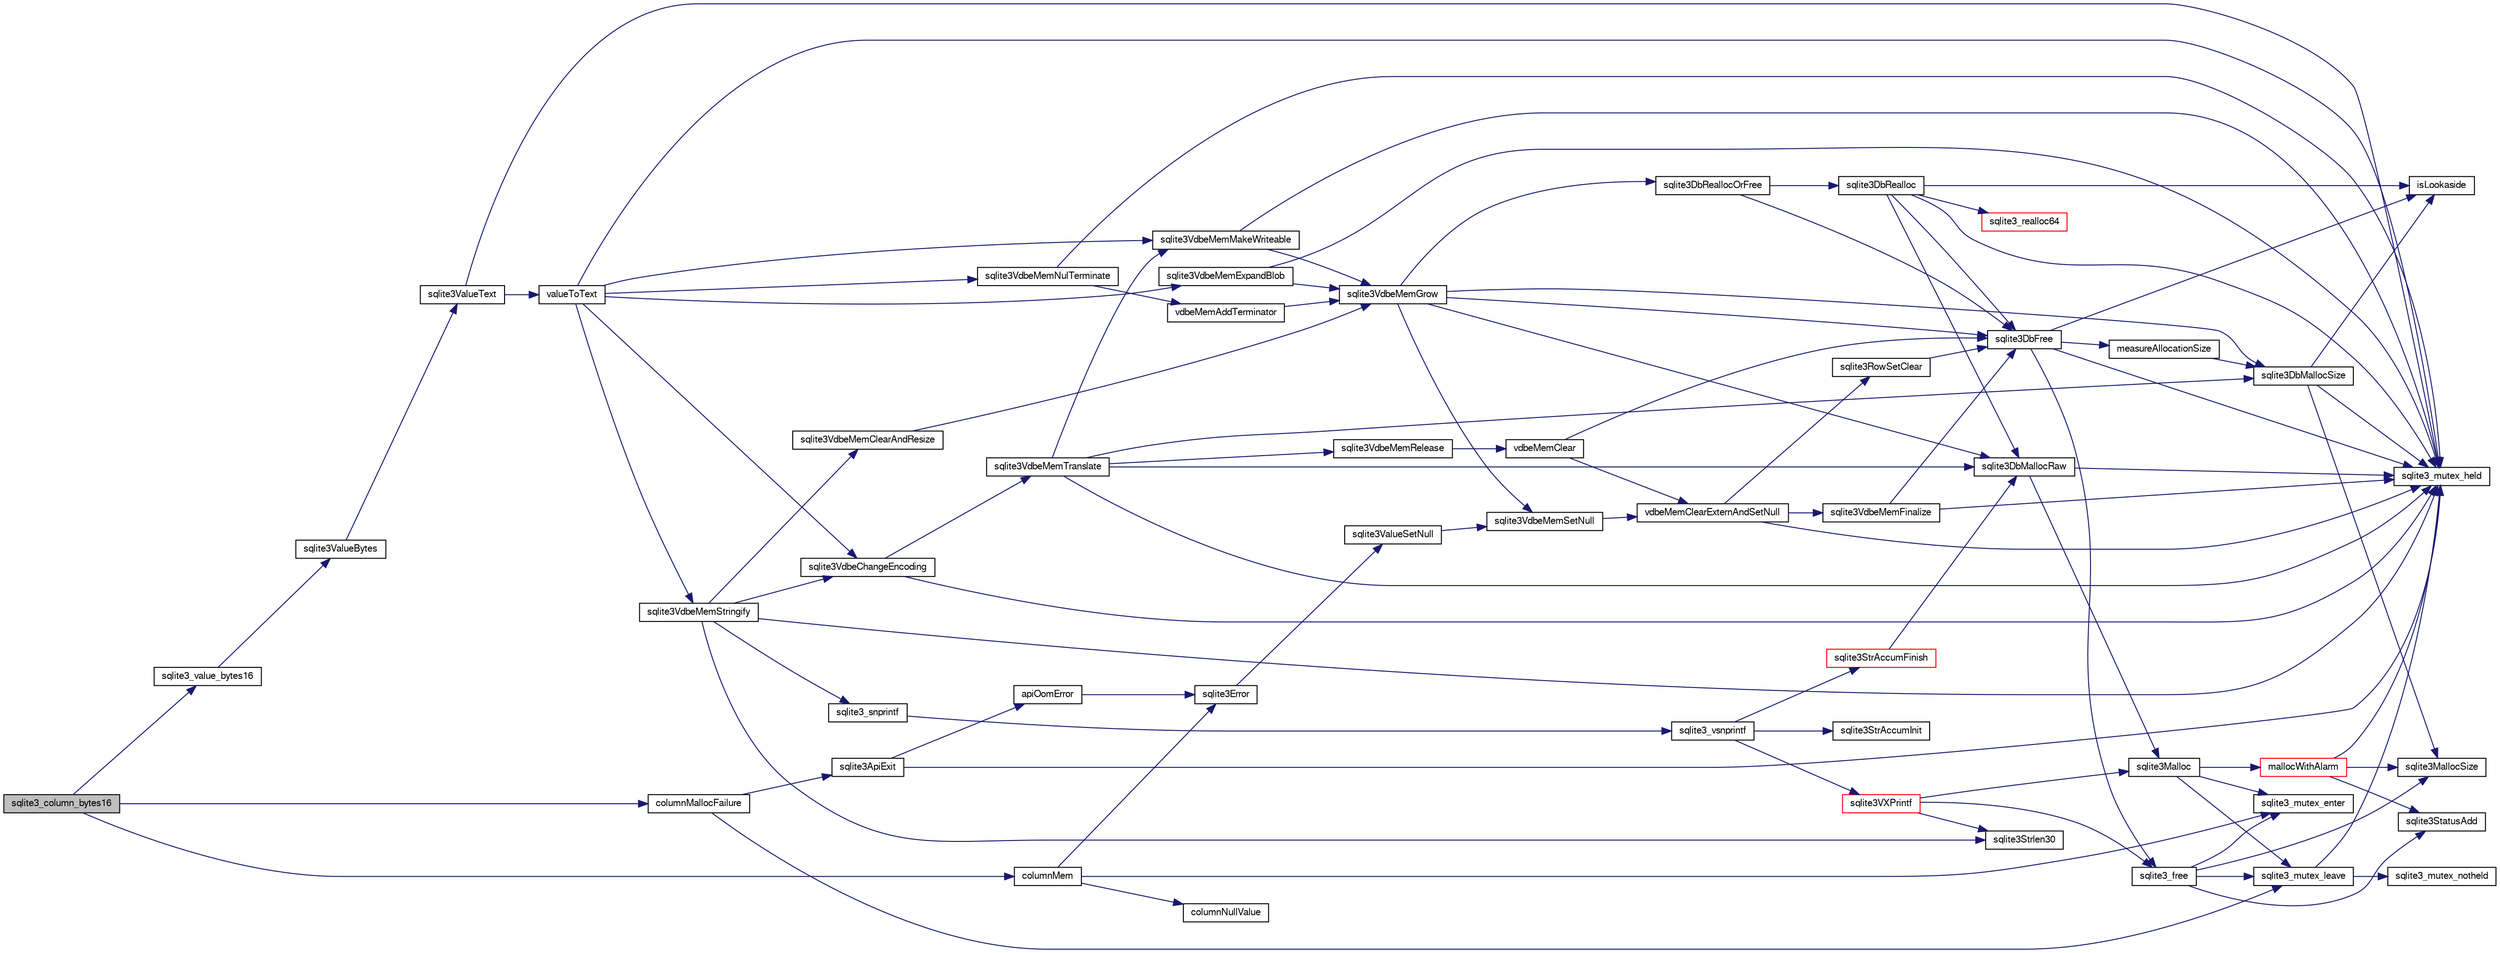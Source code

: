 digraph "sqlite3_column_bytes16"
{
  edge [fontname="FreeSans",fontsize="10",labelfontname="FreeSans",labelfontsize="10"];
  node [fontname="FreeSans",fontsize="10",shape=record];
  rankdir="LR";
  Node317668 [label="sqlite3_column_bytes16",height=0.2,width=0.4,color="black", fillcolor="grey75", style="filled", fontcolor="black"];
  Node317668 -> Node317669 [color="midnightblue",fontsize="10",style="solid",fontname="FreeSans"];
  Node317669 [label="sqlite3_value_bytes16",height=0.2,width=0.4,color="black", fillcolor="white", style="filled",URL="$sqlite3_8c.html#a71c25f7d8ae1cedf94aa4b09d9ff6de2"];
  Node317669 -> Node317670 [color="midnightblue",fontsize="10",style="solid",fontname="FreeSans"];
  Node317670 [label="sqlite3ValueBytes",height=0.2,width=0.4,color="black", fillcolor="white", style="filled",URL="$sqlite3_8c.html#a2eac906bf499092dbbbfbb47ae75ad06"];
  Node317670 -> Node317671 [color="midnightblue",fontsize="10",style="solid",fontname="FreeSans"];
  Node317671 [label="sqlite3ValueText",height=0.2,width=0.4,color="black", fillcolor="white", style="filled",URL="$sqlite3_8c.html#ad567a94e52d1adf81f4857fdba00a59b"];
  Node317671 -> Node317672 [color="midnightblue",fontsize="10",style="solid",fontname="FreeSans"];
  Node317672 [label="sqlite3_mutex_held",height=0.2,width=0.4,color="black", fillcolor="white", style="filled",URL="$sqlite3_8c.html#acf77da68932b6bc163c5e68547ecc3e7"];
  Node317671 -> Node317673 [color="midnightblue",fontsize="10",style="solid",fontname="FreeSans"];
  Node317673 [label="valueToText",height=0.2,width=0.4,color="black", fillcolor="white", style="filled",URL="$sqlite3_8c.html#abded1c4848e5c5901949c02af499044c"];
  Node317673 -> Node317672 [color="midnightblue",fontsize="10",style="solid",fontname="FreeSans"];
  Node317673 -> Node317674 [color="midnightblue",fontsize="10",style="solid",fontname="FreeSans"];
  Node317674 [label="sqlite3VdbeMemExpandBlob",height=0.2,width=0.4,color="black", fillcolor="white", style="filled",URL="$sqlite3_8c.html#afa1d06c05f058623f190c05aac4a5c7c"];
  Node317674 -> Node317672 [color="midnightblue",fontsize="10",style="solid",fontname="FreeSans"];
  Node317674 -> Node317675 [color="midnightblue",fontsize="10",style="solid",fontname="FreeSans"];
  Node317675 [label="sqlite3VdbeMemGrow",height=0.2,width=0.4,color="black", fillcolor="white", style="filled",URL="$sqlite3_8c.html#aba753c9690ae0ba31b5100945cf29447"];
  Node317675 -> Node317676 [color="midnightblue",fontsize="10",style="solid",fontname="FreeSans"];
  Node317676 [label="sqlite3DbMallocSize",height=0.2,width=0.4,color="black", fillcolor="white", style="filled",URL="$sqlite3_8c.html#aa397e5a8a03495203a0767abf0a71f86"];
  Node317676 -> Node317677 [color="midnightblue",fontsize="10",style="solid",fontname="FreeSans"];
  Node317677 [label="sqlite3MallocSize",height=0.2,width=0.4,color="black", fillcolor="white", style="filled",URL="$sqlite3_8c.html#acf5d2a5f35270bafb050bd2def576955"];
  Node317676 -> Node317672 [color="midnightblue",fontsize="10",style="solid",fontname="FreeSans"];
  Node317676 -> Node317678 [color="midnightblue",fontsize="10",style="solid",fontname="FreeSans"];
  Node317678 [label="isLookaside",height=0.2,width=0.4,color="black", fillcolor="white", style="filled",URL="$sqlite3_8c.html#a770fa05ff9717b75e16f4d968a77b897"];
  Node317675 -> Node317679 [color="midnightblue",fontsize="10",style="solid",fontname="FreeSans"];
  Node317679 [label="sqlite3DbReallocOrFree",height=0.2,width=0.4,color="black", fillcolor="white", style="filled",URL="$sqlite3_8c.html#a532a9fd62eeb46b61885a0fff075231c"];
  Node317679 -> Node317680 [color="midnightblue",fontsize="10",style="solid",fontname="FreeSans"];
  Node317680 [label="sqlite3DbRealloc",height=0.2,width=0.4,color="black", fillcolor="white", style="filled",URL="$sqlite3_8c.html#ae028f4902a9d29bcaf310ff289ee87dc"];
  Node317680 -> Node317672 [color="midnightblue",fontsize="10",style="solid",fontname="FreeSans"];
  Node317680 -> Node317681 [color="midnightblue",fontsize="10",style="solid",fontname="FreeSans"];
  Node317681 [label="sqlite3DbMallocRaw",height=0.2,width=0.4,color="black", fillcolor="white", style="filled",URL="$sqlite3_8c.html#abbe8be0cf7175e11ddc3e2218fad924e"];
  Node317681 -> Node317672 [color="midnightblue",fontsize="10",style="solid",fontname="FreeSans"];
  Node317681 -> Node317682 [color="midnightblue",fontsize="10",style="solid",fontname="FreeSans"];
  Node317682 [label="sqlite3Malloc",height=0.2,width=0.4,color="black", fillcolor="white", style="filled",URL="$sqlite3_8c.html#a361a2eaa846b1885f123abe46f5d8b2b"];
  Node317682 -> Node317683 [color="midnightblue",fontsize="10",style="solid",fontname="FreeSans"];
  Node317683 [label="sqlite3_mutex_enter",height=0.2,width=0.4,color="black", fillcolor="white", style="filled",URL="$sqlite3_8c.html#a1c12cde690bd89f104de5cbad12a6bf5"];
  Node317682 -> Node317684 [color="midnightblue",fontsize="10",style="solid",fontname="FreeSans"];
  Node317684 [label="mallocWithAlarm",height=0.2,width=0.4,color="red", fillcolor="white", style="filled",URL="$sqlite3_8c.html#ab070d5cf8e48ec8a6a43cf025d48598b"];
  Node317684 -> Node317672 [color="midnightblue",fontsize="10",style="solid",fontname="FreeSans"];
  Node317684 -> Node317677 [color="midnightblue",fontsize="10",style="solid",fontname="FreeSans"];
  Node317684 -> Node317690 [color="midnightblue",fontsize="10",style="solid",fontname="FreeSans"];
  Node317690 [label="sqlite3StatusAdd",height=0.2,width=0.4,color="black", fillcolor="white", style="filled",URL="$sqlite3_8c.html#afa029f93586aeab4cc85360905dae9cd"];
  Node317682 -> Node317688 [color="midnightblue",fontsize="10",style="solid",fontname="FreeSans"];
  Node317688 [label="sqlite3_mutex_leave",height=0.2,width=0.4,color="black", fillcolor="white", style="filled",URL="$sqlite3_8c.html#a5838d235601dbd3c1fa993555c6bcc93"];
  Node317688 -> Node317672 [color="midnightblue",fontsize="10",style="solid",fontname="FreeSans"];
  Node317688 -> Node317689 [color="midnightblue",fontsize="10",style="solid",fontname="FreeSans"];
  Node317689 [label="sqlite3_mutex_notheld",height=0.2,width=0.4,color="black", fillcolor="white", style="filled",URL="$sqlite3_8c.html#a83967c837c1c000d3b5adcfaa688f5dc"];
  Node317680 -> Node317678 [color="midnightblue",fontsize="10",style="solid",fontname="FreeSans"];
  Node317680 -> Node317691 [color="midnightblue",fontsize="10",style="solid",fontname="FreeSans"];
  Node317691 [label="sqlite3DbFree",height=0.2,width=0.4,color="black", fillcolor="white", style="filled",URL="$sqlite3_8c.html#ac70ab821a6607b4a1b909582dc37a069"];
  Node317691 -> Node317672 [color="midnightblue",fontsize="10",style="solid",fontname="FreeSans"];
  Node317691 -> Node317692 [color="midnightblue",fontsize="10",style="solid",fontname="FreeSans"];
  Node317692 [label="measureAllocationSize",height=0.2,width=0.4,color="black", fillcolor="white", style="filled",URL="$sqlite3_8c.html#a45731e644a22fdb756e2b6337224217a"];
  Node317692 -> Node317676 [color="midnightblue",fontsize="10",style="solid",fontname="FreeSans"];
  Node317691 -> Node317678 [color="midnightblue",fontsize="10",style="solid",fontname="FreeSans"];
  Node317691 -> Node317693 [color="midnightblue",fontsize="10",style="solid",fontname="FreeSans"];
  Node317693 [label="sqlite3_free",height=0.2,width=0.4,color="black", fillcolor="white", style="filled",URL="$sqlite3_8c.html#a6552349e36a8a691af5487999ab09519"];
  Node317693 -> Node317683 [color="midnightblue",fontsize="10",style="solid",fontname="FreeSans"];
  Node317693 -> Node317690 [color="midnightblue",fontsize="10",style="solid",fontname="FreeSans"];
  Node317693 -> Node317677 [color="midnightblue",fontsize="10",style="solid",fontname="FreeSans"];
  Node317693 -> Node317688 [color="midnightblue",fontsize="10",style="solid",fontname="FreeSans"];
  Node317680 -> Node317694 [color="midnightblue",fontsize="10",style="solid",fontname="FreeSans"];
  Node317694 [label="sqlite3_realloc64",height=0.2,width=0.4,color="red", fillcolor="white", style="filled",URL="$sqlite3_8c.html#a3765a714077ee547e811034236dc9ecd"];
  Node317679 -> Node317691 [color="midnightblue",fontsize="10",style="solid",fontname="FreeSans"];
  Node317675 -> Node317691 [color="midnightblue",fontsize="10",style="solid",fontname="FreeSans"];
  Node317675 -> Node317681 [color="midnightblue",fontsize="10",style="solid",fontname="FreeSans"];
  Node317675 -> Node317791 [color="midnightblue",fontsize="10",style="solid",fontname="FreeSans"];
  Node317791 [label="sqlite3VdbeMemSetNull",height=0.2,width=0.4,color="black", fillcolor="white", style="filled",URL="$sqlite3_8c.html#ae01092c23aebaf8a3ebdf3954609b410"];
  Node317791 -> Node317792 [color="midnightblue",fontsize="10",style="solid",fontname="FreeSans"];
  Node317792 [label="vdbeMemClearExternAndSetNull",height=0.2,width=0.4,color="black", fillcolor="white", style="filled",URL="$sqlite3_8c.html#a29c41a360fb0e86b817777daf061230c"];
  Node317792 -> Node317672 [color="midnightblue",fontsize="10",style="solid",fontname="FreeSans"];
  Node317792 -> Node317793 [color="midnightblue",fontsize="10",style="solid",fontname="FreeSans"];
  Node317793 [label="sqlite3VdbeMemFinalize",height=0.2,width=0.4,color="black", fillcolor="white", style="filled",URL="$sqlite3_8c.html#a2568220f48ddef81b1c43e401042d9d2"];
  Node317793 -> Node317672 [color="midnightblue",fontsize="10",style="solid",fontname="FreeSans"];
  Node317793 -> Node317691 [color="midnightblue",fontsize="10",style="solid",fontname="FreeSans"];
  Node317792 -> Node317794 [color="midnightblue",fontsize="10",style="solid",fontname="FreeSans"];
  Node317794 [label="sqlite3RowSetClear",height=0.2,width=0.4,color="black", fillcolor="white", style="filled",URL="$sqlite3_8c.html#ae153de0cd969511a607e26deeca80342"];
  Node317794 -> Node317691 [color="midnightblue",fontsize="10",style="solid",fontname="FreeSans"];
  Node317673 -> Node317947 [color="midnightblue",fontsize="10",style="solid",fontname="FreeSans"];
  Node317947 [label="sqlite3VdbeChangeEncoding",height=0.2,width=0.4,color="black", fillcolor="white", style="filled",URL="$sqlite3_8c.html#aa7cf8e488bf8cf9ec18528f52a40de31"];
  Node317947 -> Node317672 [color="midnightblue",fontsize="10",style="solid",fontname="FreeSans"];
  Node317947 -> Node317948 [color="midnightblue",fontsize="10",style="solid",fontname="FreeSans"];
  Node317948 [label="sqlite3VdbeMemTranslate",height=0.2,width=0.4,color="black", fillcolor="white", style="filled",URL="$sqlite3_8c.html#adc5f07459f00d96ec7591be255d029f5"];
  Node317948 -> Node317672 [color="midnightblue",fontsize="10",style="solid",fontname="FreeSans"];
  Node317948 -> Node317799 [color="midnightblue",fontsize="10",style="solid",fontname="FreeSans"];
  Node317799 [label="sqlite3VdbeMemMakeWriteable",height=0.2,width=0.4,color="black", fillcolor="white", style="filled",URL="$sqlite3_8c.html#afabdd8032205a36c69ad191c6bbb6a34"];
  Node317799 -> Node317672 [color="midnightblue",fontsize="10",style="solid",fontname="FreeSans"];
  Node317799 -> Node317675 [color="midnightblue",fontsize="10",style="solid",fontname="FreeSans"];
  Node317948 -> Node317681 [color="midnightblue",fontsize="10",style="solid",fontname="FreeSans"];
  Node317948 -> Node317796 [color="midnightblue",fontsize="10",style="solid",fontname="FreeSans"];
  Node317796 [label="sqlite3VdbeMemRelease",height=0.2,width=0.4,color="black", fillcolor="white", style="filled",URL="$sqlite3_8c.html#a90606361dbeba88159fd6ff03fcc10cc"];
  Node317796 -> Node317797 [color="midnightblue",fontsize="10",style="solid",fontname="FreeSans"];
  Node317797 [label="vdbeMemClear",height=0.2,width=0.4,color="black", fillcolor="white", style="filled",URL="$sqlite3_8c.html#a489eef6e55ad0dadf67578726b935d12"];
  Node317797 -> Node317792 [color="midnightblue",fontsize="10",style="solid",fontname="FreeSans"];
  Node317797 -> Node317691 [color="midnightblue",fontsize="10",style="solid",fontname="FreeSans"];
  Node317948 -> Node317676 [color="midnightblue",fontsize="10",style="solid",fontname="FreeSans"];
  Node317673 -> Node317799 [color="midnightblue",fontsize="10",style="solid",fontname="FreeSans"];
  Node317673 -> Node317949 [color="midnightblue",fontsize="10",style="solid",fontname="FreeSans"];
  Node317949 [label="sqlite3VdbeMemNulTerminate",height=0.2,width=0.4,color="black", fillcolor="white", style="filled",URL="$sqlite3_8c.html#ad72ffa8a87fad7797ceeca0682df6aa3"];
  Node317949 -> Node317672 [color="midnightblue",fontsize="10",style="solid",fontname="FreeSans"];
  Node317949 -> Node317950 [color="midnightblue",fontsize="10",style="solid",fontname="FreeSans"];
  Node317950 [label="vdbeMemAddTerminator",height=0.2,width=0.4,color="black", fillcolor="white", style="filled",URL="$sqlite3_8c.html#a01c7c7c70bf090b2882bce28aa35c4c9"];
  Node317950 -> Node317675 [color="midnightblue",fontsize="10",style="solid",fontname="FreeSans"];
  Node317673 -> Node317951 [color="midnightblue",fontsize="10",style="solid",fontname="FreeSans"];
  Node317951 [label="sqlite3VdbeMemStringify",height=0.2,width=0.4,color="black", fillcolor="white", style="filled",URL="$sqlite3_8c.html#aaf8a4e6bd1059297d279570e30b7680a"];
  Node317951 -> Node317672 [color="midnightblue",fontsize="10",style="solid",fontname="FreeSans"];
  Node317951 -> Node317795 [color="midnightblue",fontsize="10",style="solid",fontname="FreeSans"];
  Node317795 [label="sqlite3VdbeMemClearAndResize",height=0.2,width=0.4,color="black", fillcolor="white", style="filled",URL="$sqlite3_8c.html#add082be4aa46084ecdf023cfac898231"];
  Node317795 -> Node317675 [color="midnightblue",fontsize="10",style="solid",fontname="FreeSans"];
  Node317951 -> Node317865 [color="midnightblue",fontsize="10",style="solid",fontname="FreeSans"];
  Node317865 [label="sqlite3_snprintf",height=0.2,width=0.4,color="black", fillcolor="white", style="filled",URL="$sqlite3_8c.html#aa2695a752e971577f5784122f2013c40"];
  Node317865 -> Node317866 [color="midnightblue",fontsize="10",style="solid",fontname="FreeSans"];
  Node317866 [label="sqlite3_vsnprintf",height=0.2,width=0.4,color="black", fillcolor="white", style="filled",URL="$sqlite3_8c.html#a0862c03aea71d62847e452aa655add42"];
  Node317866 -> Node317720 [color="midnightblue",fontsize="10",style="solid",fontname="FreeSans"];
  Node317720 [label="sqlite3StrAccumInit",height=0.2,width=0.4,color="black", fillcolor="white", style="filled",URL="$sqlite3_8c.html#aabf95e113b9d54d519cd15a56215f560"];
  Node317866 -> Node317721 [color="midnightblue",fontsize="10",style="solid",fontname="FreeSans"];
  Node317721 [label="sqlite3VXPrintf",height=0.2,width=0.4,color="red", fillcolor="white", style="filled",URL="$sqlite3_8c.html#a63c25806c9bd4a2b76f9a0eb232c6bde"];
  Node317721 -> Node317682 [color="midnightblue",fontsize="10",style="solid",fontname="FreeSans"];
  Node317721 -> Node317740 [color="midnightblue",fontsize="10",style="solid",fontname="FreeSans"];
  Node317740 [label="sqlite3Strlen30",height=0.2,width=0.4,color="black", fillcolor="white", style="filled",URL="$sqlite3_8c.html#a3dcd80ba41f1a308193dee74857b62a7"];
  Node317721 -> Node317693 [color="midnightblue",fontsize="10",style="solid",fontname="FreeSans"];
  Node317866 -> Node317746 [color="midnightblue",fontsize="10",style="solid",fontname="FreeSans"];
  Node317746 [label="sqlite3StrAccumFinish",height=0.2,width=0.4,color="red", fillcolor="white", style="filled",URL="$sqlite3_8c.html#adb7f26b10ac1b847db6f000ef4c2e2ba"];
  Node317746 -> Node317681 [color="midnightblue",fontsize="10",style="solid",fontname="FreeSans"];
  Node317951 -> Node317740 [color="midnightblue",fontsize="10",style="solid",fontname="FreeSans"];
  Node317951 -> Node317947 [color="midnightblue",fontsize="10",style="solid",fontname="FreeSans"];
  Node317668 -> Node317952 [color="midnightblue",fontsize="10",style="solid",fontname="FreeSans"];
  Node317952 [label="columnMem",height=0.2,width=0.4,color="black", fillcolor="white", style="filled",URL="$sqlite3_8c.html#a3cff107b1379611ef486ef2f925eb129"];
  Node317952 -> Node317683 [color="midnightblue",fontsize="10",style="solid",fontname="FreeSans"];
  Node317952 -> Node317887 [color="midnightblue",fontsize="10",style="solid",fontname="FreeSans"];
  Node317887 [label="sqlite3Error",height=0.2,width=0.4,color="black", fillcolor="white", style="filled",URL="$sqlite3_8c.html#a4ba5e8be78db50d5538dcaa45bcf74d3"];
  Node317887 -> Node317888 [color="midnightblue",fontsize="10",style="solid",fontname="FreeSans"];
  Node317888 [label="sqlite3ValueSetNull",height=0.2,width=0.4,color="black", fillcolor="white", style="filled",URL="$sqlite3_8c.html#ad9bc4507a7806b37946116afbe183b95"];
  Node317888 -> Node317791 [color="midnightblue",fontsize="10",style="solid",fontname="FreeSans"];
  Node317952 -> Node317953 [color="midnightblue",fontsize="10",style="solid",fontname="FreeSans"];
  Node317953 [label="columnNullValue",height=0.2,width=0.4,color="black", fillcolor="white", style="filled",URL="$sqlite3_8c.html#a44f279f21a9e88b40359d2df7c1b4796"];
  Node317668 -> Node317954 [color="midnightblue",fontsize="10",style="solid",fontname="FreeSans"];
  Node317954 [label="columnMallocFailure",height=0.2,width=0.4,color="black", fillcolor="white", style="filled",URL="$sqlite3_8c.html#a63052778ce6eb1802597a006922a4044"];
  Node317954 -> Node317885 [color="midnightblue",fontsize="10",style="solid",fontname="FreeSans"];
  Node317885 [label="sqlite3ApiExit",height=0.2,width=0.4,color="black", fillcolor="white", style="filled",URL="$sqlite3_8c.html#ae5a967ec6172298db98b6090bbd1dd9b"];
  Node317885 -> Node317672 [color="midnightblue",fontsize="10",style="solid",fontname="FreeSans"];
  Node317885 -> Node317886 [color="midnightblue",fontsize="10",style="solid",fontname="FreeSans"];
  Node317886 [label="apiOomError",height=0.2,width=0.4,color="black", fillcolor="white", style="filled",URL="$sqlite3_8c.html#a55c294da0c468873c7f7ea59378b8b9c"];
  Node317886 -> Node317887 [color="midnightblue",fontsize="10",style="solid",fontname="FreeSans"];
  Node317954 -> Node317688 [color="midnightblue",fontsize="10",style="solid",fontname="FreeSans"];
}

